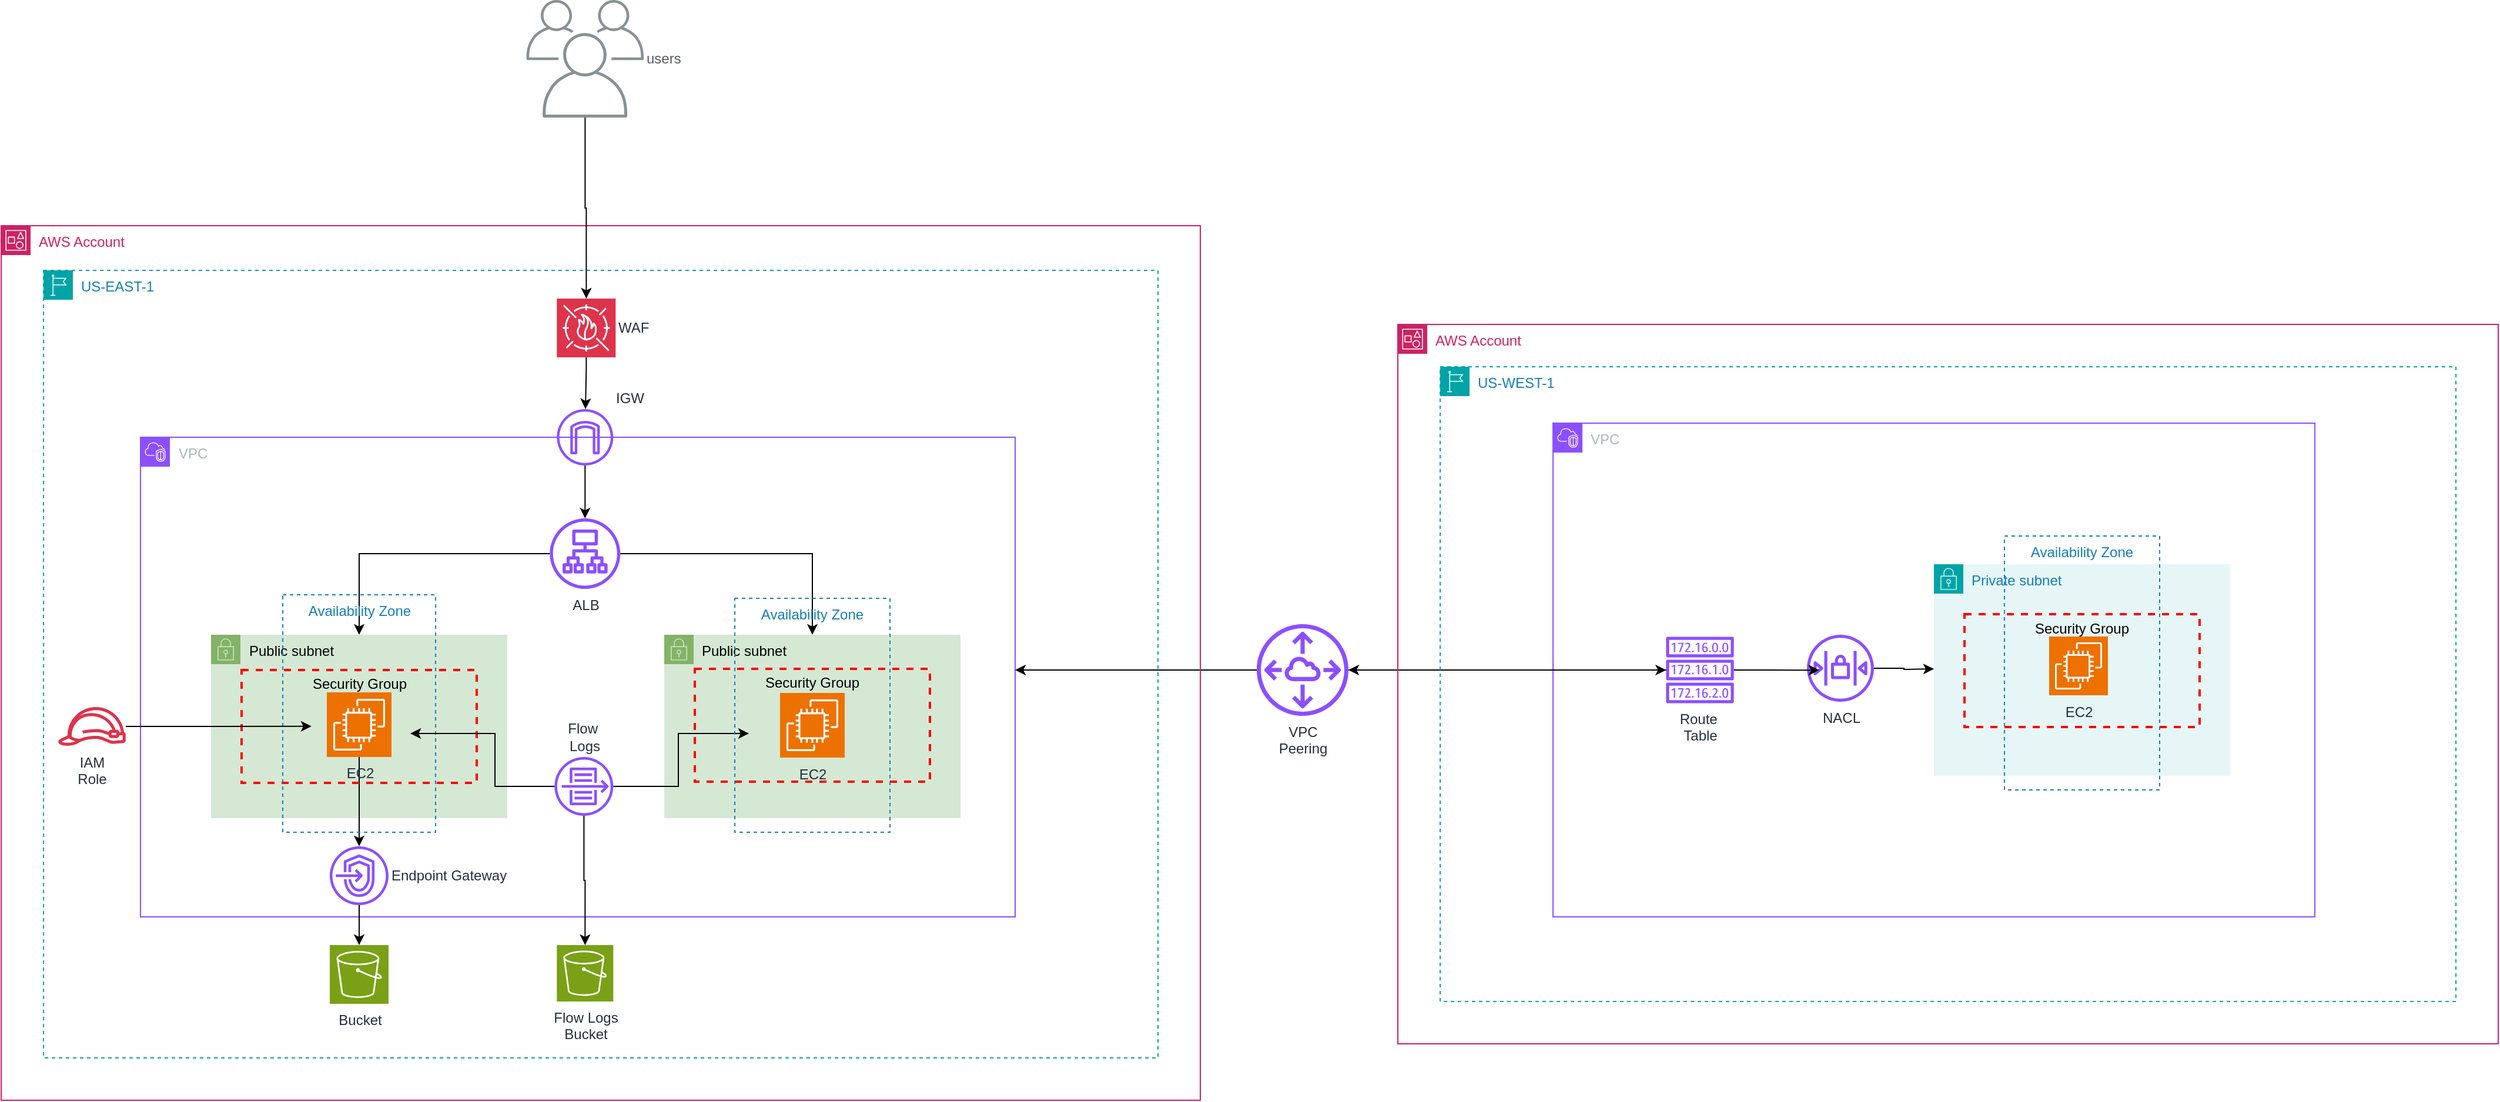<mxfile version="26.2.12">
  <diagram name="Página-1" id="uWG6fX8Znoj32CNGGwL0">
    <mxGraphModel dx="3693" dy="1332" grid="1" gridSize="12" guides="1" tooltips="1" connect="1" arrows="1" fold="1" page="1" pageScale="1" pageWidth="1600" pageHeight="1200" math="0" shadow="0">
      <root>
        <mxCell id="0" />
        <mxCell id="1" parent="0" />
        <mxCell id="kBjpkelRN2reFJ7G-FWp-1" value="VPC" style="points=[[0,0],[0.25,0],[0.5,0],[0.75,0],[1,0],[1,0.25],[1,0.5],[1,0.75],[1,1],[0.75,1],[0.5,1],[0.25,1],[0,1],[0,0.75],[0,0.5],[0,0.25]];outlineConnect=0;gradientColor=none;html=1;whiteSpace=wrap;fontSize=12;fontStyle=0;container=0;pointerEvents=0;collapsible=0;recursiveResize=0;shape=mxgraph.aws4.group;grIcon=mxgraph.aws4.group_vpc2;strokeColor=#8C4FFF;fillColor=none;verticalAlign=top;align=left;spacingLeft=30;fontColor=#AAB7B8;dashed=0;" vertex="1" parent="1">
          <mxGeometry x="-49.5" y="432" width="744" height="408" as="geometry" />
        </mxCell>
        <mxCell id="kBjpkelRN2reFJ7G-FWp-2" value="VPC" style="points=[[0,0],[0.25,0],[0.5,0],[0.75,0],[1,0],[1,0.25],[1,0.5],[1,0.75],[1,1],[0.75,1],[0.5,1],[0.25,1],[0,1],[0,0.75],[0,0.5],[0,0.25]];outlineConnect=0;gradientColor=none;html=1;whiteSpace=wrap;fontSize=12;fontStyle=0;container=1;pointerEvents=0;collapsible=0;recursiveResize=0;shape=mxgraph.aws4.group;grIcon=mxgraph.aws4.group_vpc2;strokeColor=#8C4FFF;fillColor=none;verticalAlign=top;align=left;spacingLeft=30;fontColor=#AAB7B8;dashed=0;" vertex="1" parent="1">
          <mxGeometry x="1152" y="420" width="648" height="420" as="geometry" />
        </mxCell>
        <mxCell id="kBjpkelRN2reFJ7G-FWp-84" value="Route&amp;nbsp;&lt;div&gt;Table&lt;/div&gt;" style="sketch=0;outlineConnect=0;fontColor=#232F3E;gradientColor=none;fillColor=#8C4FFF;strokeColor=none;dashed=0;verticalLabelPosition=bottom;verticalAlign=top;align=center;html=1;fontSize=12;fontStyle=0;aspect=fixed;pointerEvents=1;shape=mxgraph.aws4.route_table;" vertex="1" parent="kBjpkelRN2reFJ7G-FWp-2">
          <mxGeometry x="96" y="181.75" width="57.98" height="56.5" as="geometry" />
        </mxCell>
        <mxCell id="kBjpkelRN2reFJ7G-FWp-87" style="edgeStyle=orthogonalEdgeStyle;rounded=0;orthogonalLoop=1;jettySize=auto;html=1;" edge="1" parent="1" source="kBjpkelRN2reFJ7G-FWp-3" target="kBjpkelRN2reFJ7G-FWp-84">
          <mxGeometry relative="1" as="geometry" />
        </mxCell>
        <mxCell id="kBjpkelRN2reFJ7G-FWp-95" style="edgeStyle=orthogonalEdgeStyle;rounded=0;orthogonalLoop=1;jettySize=auto;html=1;" edge="1" parent="1" source="kBjpkelRN2reFJ7G-FWp-3" target="kBjpkelRN2reFJ7G-FWp-1">
          <mxGeometry relative="1" as="geometry">
            <Array as="points">
              <mxPoint x="744" y="630" />
              <mxPoint x="744" y="630" />
            </Array>
          </mxGeometry>
        </mxCell>
        <mxCell id="kBjpkelRN2reFJ7G-FWp-3" value="VPC&lt;div&gt;Peering&lt;/div&gt;" style="sketch=0;outlineConnect=0;fontColor=#232F3E;gradientColor=none;fillColor=#8C4FFF;strokeColor=none;dashed=0;verticalLabelPosition=bottom;verticalAlign=top;align=center;html=1;fontSize=12;fontStyle=0;aspect=fixed;pointerEvents=1;shape=mxgraph.aws4.peering;" vertex="1" parent="1">
          <mxGeometry x="900" y="591" width="78" height="78" as="geometry" />
        </mxCell>
        <mxCell id="kBjpkelRN2reFJ7G-FWp-11" style="edgeStyle=orthogonalEdgeStyle;rounded=0;orthogonalLoop=1;jettySize=auto;html=1;exitX=0.5;exitY=1;exitDx=0;exitDy=0;" edge="1" parent="1" source="kBjpkelRN2reFJ7G-FWp-1" target="kBjpkelRN2reFJ7G-FWp-1">
          <mxGeometry relative="1" as="geometry" />
        </mxCell>
        <mxCell id="kBjpkelRN2reFJ7G-FWp-89" style="edgeStyle=orthogonalEdgeStyle;rounded=0;orthogonalLoop=1;jettySize=auto;html=1;" edge="1" parent="1" source="kBjpkelRN2reFJ7G-FWp-84" target="kBjpkelRN2reFJ7G-FWp-3">
          <mxGeometry relative="1" as="geometry" />
        </mxCell>
        <mxCell id="kBjpkelRN2reFJ7G-FWp-90" value="US-WEST-1" style="points=[[0,0],[0.25,0],[0.5,0],[0.75,0],[1,0],[1,0.25],[1,0.5],[1,0.75],[1,1],[0.75,1],[0.5,1],[0.25,1],[0,1],[0,0.75],[0,0.5],[0,0.25]];outlineConnect=0;gradientColor=none;html=1;whiteSpace=wrap;fontSize=12;fontStyle=0;container=1;pointerEvents=0;collapsible=0;recursiveResize=0;shape=mxgraph.aws4.group;grIcon=mxgraph.aws4.group_region;strokeColor=#00A4A6;fillColor=none;verticalAlign=top;align=left;spacingLeft=30;fontColor=#147EBA;dashed=1;" vertex="1" parent="1">
          <mxGeometry x="1056" y="372" width="864" height="540" as="geometry" />
        </mxCell>
        <mxCell id="kBjpkelRN2reFJ7G-FWp-91" value="NACL" style="sketch=0;outlineConnect=0;fontColor=#232F3E;gradientColor=none;fillColor=#8C4FFF;strokeColor=none;dashed=0;verticalLabelPosition=bottom;verticalAlign=top;align=center;html=1;fontSize=12;fontStyle=0;aspect=fixed;pointerEvents=1;shape=mxgraph.aws4.network_access_control_list;" vertex="1" parent="kBjpkelRN2reFJ7G-FWp-90">
          <mxGeometry x="312" y="228" width="57" height="57" as="geometry" />
        </mxCell>
        <mxCell id="kBjpkelRN2reFJ7G-FWp-69" value="Private subnet" style="points=[[0,0],[0.25,0],[0.5,0],[0.75,0],[1,0],[1,0.25],[1,0.5],[1,0.75],[1,1],[0.75,1],[0.5,1],[0.25,1],[0,1],[0,0.75],[0,0.5],[0,0.25]];outlineConnect=0;gradientColor=none;html=1;whiteSpace=wrap;fontSize=12;fontStyle=0;container=0;pointerEvents=0;collapsible=0;recursiveResize=0;shape=mxgraph.aws4.group;grIcon=mxgraph.aws4.group_security_group;grStroke=0;strokeColor=#00A4A6;fillColor=#E6F6F7;verticalAlign=top;align=left;spacingLeft=30;fontColor=#147EBA;dashed=0;" vertex="1" parent="kBjpkelRN2reFJ7G-FWp-90">
          <mxGeometry x="420" y="168" width="252" height="180" as="geometry" />
        </mxCell>
        <mxCell id="kBjpkelRN2reFJ7G-FWp-70" value="EC2" style="sketch=0;points=[[0,0,0],[0.25,0,0],[0.5,0,0],[0.75,0,0],[1,0,0],[0,1,0],[0.25,1,0],[0.5,1,0],[0.75,1,0],[1,1,0],[0,0.25,0],[0,0.5,0],[0,0.75,0],[1,0.25,0],[1,0.5,0],[1,0.75,0]];outlineConnect=0;fontColor=#232F3E;fillColor=#ED7100;strokeColor=#ffffff;dashed=0;verticalLabelPosition=bottom;verticalAlign=top;align=center;html=1;fontSize=12;fontStyle=0;aspect=fixed;shape=mxgraph.aws4.resourceIcon;resIcon=mxgraph.aws4.ec2;" vertex="1" parent="kBjpkelRN2reFJ7G-FWp-90">
          <mxGeometry x="518" y="229.5" width="50" height="50" as="geometry" />
        </mxCell>
        <mxCell id="kBjpkelRN2reFJ7G-FWp-82" value="Security Group" style="fontStyle=0;verticalAlign=top;align=center;spacingTop=-2;fillColor=none;rounded=0;whiteSpace=wrap;html=1;strokeColor=#FF0000;strokeWidth=2;dashed=1;container=1;collapsible=0;expand=0;recursiveResize=0;" vertex="1" parent="kBjpkelRN2reFJ7G-FWp-90">
          <mxGeometry x="446" y="210.5" width="200" height="96" as="geometry" />
        </mxCell>
        <mxCell id="kBjpkelRN2reFJ7G-FWp-83" value="Availability Zone" style="fillColor=none;strokeColor=#147EBA;dashed=1;verticalAlign=top;fontStyle=0;fontColor=#147EBA;whiteSpace=wrap;html=1;" vertex="1" parent="kBjpkelRN2reFJ7G-FWp-90">
          <mxGeometry x="480" y="144" width="132" height="216" as="geometry" />
        </mxCell>
        <mxCell id="kBjpkelRN2reFJ7G-FWp-92" value="" style="edgeStyle=orthogonalEdgeStyle;rounded=0;orthogonalLoop=1;jettySize=auto;html=1;entryX=0.182;entryY=0.528;entryDx=0;entryDy=0;entryPerimeter=0;" edge="1" parent="1" source="kBjpkelRN2reFJ7G-FWp-84" target="kBjpkelRN2reFJ7G-FWp-91">
          <mxGeometry relative="1" as="geometry">
            <mxPoint x="2458" y="1050" as="sourcePoint" />
            <mxPoint x="2688" y="1050" as="targetPoint" />
          </mxGeometry>
        </mxCell>
        <mxCell id="kBjpkelRN2reFJ7G-FWp-93" value="" style="edgeStyle=orthogonalEdgeStyle;rounded=0;orthogonalLoop=1;jettySize=auto;html=1;" edge="1" parent="1" source="kBjpkelRN2reFJ7G-FWp-91">
          <mxGeometry relative="1" as="geometry">
            <mxPoint x="1476" y="629" as="targetPoint" />
          </mxGeometry>
        </mxCell>
        <mxCell id="kBjpkelRN2reFJ7G-FWp-33" value="ALB" style="sketch=0;outlineConnect=0;fontColor=#232F3E;gradientColor=none;fillColor=#8C4FFF;strokeColor=none;dashed=0;verticalLabelPosition=bottom;verticalAlign=top;align=center;html=1;fontSize=12;fontStyle=0;aspect=fixed;pointerEvents=1;shape=mxgraph.aws4.application_load_balancer;container=0;" vertex="1" parent="1">
          <mxGeometry x="298.66" y="501" width="60" height="60" as="geometry" />
        </mxCell>
        <mxCell id="kBjpkelRN2reFJ7G-FWp-10" value="Public subnet" style="points=[[0,0],[0.25,0],[0.5,0],[0.75,0],[1,0],[1,0.25],[1,0.5],[1,0.75],[1,1],[0.75,1],[0.5,1],[0.25,1],[0,1],[0,0.75],[0,0.5],[0,0.25]];outlineConnect=0;html=1;whiteSpace=wrap;fontSize=12;fontStyle=0;container=0;pointerEvents=0;collapsible=0;recursiveResize=0;shape=mxgraph.aws4.group;grIcon=mxgraph.aws4.group_security_group;grStroke=0;strokeColor=#82b366;fillColor=#d5e8d4;verticalAlign=top;align=left;spacingLeft=30;dashed=0;" vertex="1" parent="1">
          <mxGeometry x="10.5" y="600" width="252" height="156" as="geometry" />
        </mxCell>
        <mxCell id="kBjpkelRN2reFJ7G-FWp-36" style="edgeStyle=orthogonalEdgeStyle;rounded=0;orthogonalLoop=1;jettySize=auto;html=1;entryX=0.5;entryY=0;entryDx=0;entryDy=0;" edge="1" parent="1" source="kBjpkelRN2reFJ7G-FWp-33" target="kBjpkelRN2reFJ7G-FWp-10">
          <mxGeometry relative="1" as="geometry" />
        </mxCell>
        <mxCell id="kBjpkelRN2reFJ7G-FWp-9" value="Public subnet" style="points=[[0,0],[0.25,0],[0.5,0],[0.75,0],[1,0],[1,0.25],[1,0.5],[1,0.75],[1,1],[0.75,1],[0.5,1],[0.25,1],[0,1],[0,0.75],[0,0.5],[0,0.25]];outlineConnect=0;html=1;whiteSpace=wrap;fontSize=12;fontStyle=0;container=0;pointerEvents=0;collapsible=0;recursiveResize=0;shape=mxgraph.aws4.group;grIcon=mxgraph.aws4.group_security_group;grStroke=0;strokeColor=#82b366;fillColor=#d5e8d4;verticalAlign=top;align=left;spacingLeft=30;dashed=0;" vertex="1" parent="1">
          <mxGeometry x="396" y="600" width="252" height="156" as="geometry" />
        </mxCell>
        <mxCell id="kBjpkelRN2reFJ7G-FWp-35" style="edgeStyle=orthogonalEdgeStyle;rounded=0;orthogonalLoop=1;jettySize=auto;html=1;" edge="1" parent="1" source="kBjpkelRN2reFJ7G-FWp-33" target="kBjpkelRN2reFJ7G-FWp-9">
          <mxGeometry relative="1" as="geometry" />
        </mxCell>
        <mxCell id="kBjpkelRN2reFJ7G-FWp-30" value="IAM&lt;div&gt;Role&lt;/div&gt;" style="sketch=0;outlineConnect=0;fontColor=#232F3E;gradientColor=none;fillColor=#DD344C;strokeColor=none;dashed=0;verticalLabelPosition=bottom;verticalAlign=top;align=center;html=1;fontSize=12;fontStyle=0;aspect=fixed;pointerEvents=1;shape=mxgraph.aws4.role;container=0;" vertex="1" parent="1">
          <mxGeometry x="-120" y="661.5" width="58.5" height="33" as="geometry" />
        </mxCell>
        <mxCell id="kBjpkelRN2reFJ7G-FWp-45" value="Flow&amp;nbsp;&lt;div&gt;Logs&lt;/div&gt;" style="sketch=0;outlineConnect=0;fontColor=#232F3E;gradientColor=none;fillColor=#8C4FFF;strokeColor=none;dashed=0;verticalLabelPosition=top;verticalAlign=bottom;align=center;html=1;fontSize=12;fontStyle=0;aspect=fixed;pointerEvents=1;shape=mxgraph.aws4.flow_logs;labelPosition=center;container=0;" vertex="1" parent="1">
          <mxGeometry x="302.66" y="704" width="50" height="50" as="geometry" />
        </mxCell>
        <mxCell id="kBjpkelRN2reFJ7G-FWp-52" style="edgeStyle=orthogonalEdgeStyle;rounded=0;orthogonalLoop=1;jettySize=auto;html=1;" edge="1" parent="1" source="kBjpkelRN2reFJ7G-FWp-45">
          <mxGeometry relative="1" as="geometry">
            <mxPoint x="468" y="684" as="targetPoint" />
            <Array as="points">
              <mxPoint x="408" y="729" />
              <mxPoint x="408" y="684" />
            </Array>
          </mxGeometry>
        </mxCell>
        <mxCell id="kBjpkelRN2reFJ7G-FWp-53" value="Flow Logs&lt;div&gt;Bucket&lt;/div&gt;" style="sketch=0;points=[[0,0,0],[0.25,0,0],[0.5,0,0],[0.75,0,0],[1,0,0],[0,1,0],[0.25,1,0],[0.5,1,0],[0.75,1,0],[1,1,0],[0,0.25,0],[0,0.5,0],[0,0.75,0],[1,0.25,0],[1,0.5,0],[1,0.75,0]];outlineConnect=0;fontColor=#232F3E;fillColor=#7AA116;strokeColor=#ffffff;dashed=0;verticalLabelPosition=bottom;verticalAlign=top;align=center;html=1;fontSize=12;fontStyle=0;aspect=fixed;shape=mxgraph.aws4.resourceIcon;resIcon=mxgraph.aws4.s3;container=0;" vertex="1" parent="1">
          <mxGeometry x="304.66" y="864" width="48" height="48" as="geometry" />
        </mxCell>
        <mxCell id="kBjpkelRN2reFJ7G-FWp-58" style="edgeStyle=orthogonalEdgeStyle;rounded=0;orthogonalLoop=1;jettySize=auto;html=1;entryX=0.5;entryY=0;entryDx=0;entryDy=0;entryPerimeter=0;" edge="1" parent="1" source="kBjpkelRN2reFJ7G-FWp-45" target="kBjpkelRN2reFJ7G-FWp-53">
          <mxGeometry relative="1" as="geometry" />
        </mxCell>
        <mxCell id="kBjpkelRN2reFJ7G-FWp-24" value="IGW" style="sketch=0;outlineConnect=0;fontColor=#232F3E;gradientColor=none;fillColor=#8C4FFF;strokeColor=none;dashed=0;verticalLabelPosition=top;verticalAlign=bottom;align=left;html=1;fontSize=12;fontStyle=0;aspect=fixed;pointerEvents=1;shape=mxgraph.aws4.internet_gateway;labelPosition=right;container=0;" vertex="1" parent="1">
          <mxGeometry x="304.66" y="408" width="48" height="48" as="geometry" />
        </mxCell>
        <mxCell id="kBjpkelRN2reFJ7G-FWp-40" value="" style="edgeStyle=orthogonalEdgeStyle;rounded=0;orthogonalLoop=1;jettySize=auto;html=1;" edge="1" parent="1" source="kBjpkelRN2reFJ7G-FWp-24" target="kBjpkelRN2reFJ7G-FWp-33">
          <mxGeometry relative="1" as="geometry" />
        </mxCell>
        <mxCell id="kBjpkelRN2reFJ7G-FWp-61" style="edgeStyle=orthogonalEdgeStyle;rounded=0;orthogonalLoop=1;jettySize=auto;html=1;" edge="1" parent="1" source="kBjpkelRN2reFJ7G-FWp-12" target="kBjpkelRN2reFJ7G-FWp-59">
          <mxGeometry relative="1" as="geometry" />
        </mxCell>
        <mxCell id="kBjpkelRN2reFJ7G-FWp-12" value="EC2" style="sketch=0;points=[[0,0,0],[0.25,0,0],[0.5,0,0],[0.75,0,0],[1,0,0],[0,1,0],[0.25,1,0],[0.5,1,0],[0.75,1,0],[1,1,0],[0,0.25,0],[0,0.5,0],[0,0.75,0],[1,0.25,0],[1,0.5,0],[1,0.75,0]];outlineConnect=0;fontColor=#232F3E;fillColor=#ED7100;strokeColor=#ffffff;dashed=0;verticalLabelPosition=bottom;verticalAlign=top;align=center;html=1;fontSize=12;fontStyle=0;aspect=fixed;shape=mxgraph.aws4.resourceIcon;resIcon=mxgraph.aws4.ec2;container=0;" vertex="1" parent="1">
          <mxGeometry x="109" y="649" width="55" height="55" as="geometry" />
        </mxCell>
        <mxCell id="kBjpkelRN2reFJ7G-FWp-59" value="Endpoint Gateway" style="sketch=0;outlineConnect=0;fontColor=#232F3E;gradientColor=none;fillColor=#8C4FFF;strokeColor=none;dashed=0;verticalLabelPosition=middle;verticalAlign=middle;align=left;html=1;fontSize=12;fontStyle=0;aspect=fixed;pointerEvents=1;shape=mxgraph.aws4.endpoints;labelPosition=right;container=0;" vertex="1" parent="1">
          <mxGeometry x="111.5" y="780" width="50" height="50" as="geometry" />
        </mxCell>
        <mxCell id="kBjpkelRN2reFJ7G-FWp-14" value="Security Group" style="fontStyle=0;verticalAlign=top;align=center;spacingTop=-2;fillColor=none;rounded=0;whiteSpace=wrap;html=1;strokeColor=#FF0000;strokeWidth=2;dashed=1;container=0;collapsible=0;expand=0;recursiveResize=0;" vertex="1" parent="1">
          <mxGeometry x="36.5" y="630" width="200" height="96" as="geometry" />
        </mxCell>
        <mxCell id="kBjpkelRN2reFJ7G-FWp-28" value="Availability Zone" style="fillColor=none;strokeColor=#147EBA;dashed=1;verticalAlign=top;fontStyle=0;fontColor=#147EBA;whiteSpace=wrap;html=1;container=0;" vertex="1" parent="1">
          <mxGeometry x="71.5" y="566" width="130" height="202" as="geometry" />
        </mxCell>
        <mxCell id="kBjpkelRN2reFJ7G-FWp-62" value="Bucket" style="sketch=0;points=[[0,0,0],[0.25,0,0],[0.5,0,0],[0.75,0,0],[1,0,0],[0,1,0],[0.25,1,0],[0.5,1,0],[0.75,1,0],[1,1,0],[0,0.25,0],[0,0.5,0],[0,0.75,0],[1,0.25,0],[1,0.5,0],[1,0.75,0]];outlineConnect=0;fontColor=#232F3E;fillColor=#7AA116;strokeColor=#ffffff;dashed=0;verticalLabelPosition=bottom;verticalAlign=top;align=center;html=1;fontSize=12;fontStyle=0;aspect=fixed;shape=mxgraph.aws4.resourceIcon;resIcon=mxgraph.aws4.s3;container=0;" vertex="1" parent="1">
          <mxGeometry x="111.5" y="864" width="50" height="50" as="geometry" />
        </mxCell>
        <mxCell id="kBjpkelRN2reFJ7G-FWp-63" style="edgeStyle=orthogonalEdgeStyle;rounded=0;orthogonalLoop=1;jettySize=auto;html=1;entryX=0.835;entryY=0.584;entryDx=0;entryDy=0;entryPerimeter=0;" edge="1" parent="1" source="kBjpkelRN2reFJ7G-FWp-45" target="kBjpkelRN2reFJ7G-FWp-28">
          <mxGeometry relative="1" as="geometry">
            <mxPoint x="204" y="684" as="targetPoint" />
            <Array as="points">
              <mxPoint x="252" y="729" />
              <mxPoint x="252" y="684" />
            </Array>
          </mxGeometry>
        </mxCell>
        <mxCell id="kBjpkelRN2reFJ7G-FWp-64" style="edgeStyle=orthogonalEdgeStyle;rounded=0;orthogonalLoop=1;jettySize=auto;html=1;entryX=0.5;entryY=0;entryDx=0;entryDy=0;entryPerimeter=0;" edge="1" parent="1" source="kBjpkelRN2reFJ7G-FWp-59" target="kBjpkelRN2reFJ7G-FWp-62">
          <mxGeometry relative="1" as="geometry" />
        </mxCell>
        <mxCell id="kBjpkelRN2reFJ7G-FWp-68" style="edgeStyle=orthogonalEdgeStyle;rounded=0;orthogonalLoop=1;jettySize=auto;html=1;entryX=0.188;entryY=0.554;entryDx=0;entryDy=0;entryPerimeter=0;" edge="1" parent="1" source="kBjpkelRN2reFJ7G-FWp-30" target="kBjpkelRN2reFJ7G-FWp-28">
          <mxGeometry relative="1" as="geometry" />
        </mxCell>
        <mxCell id="kBjpkelRN2reFJ7G-FWp-13" value="EC2" style="sketch=0;points=[[0,0,0],[0.25,0,0],[0.5,0,0],[0.75,0,0],[1,0,0],[0,1,0],[0.25,1,0],[0.5,1,0],[0.75,1,0],[1,1,0],[0,0.25,0],[0,0.5,0],[0,0.75,0],[1,0.25,0],[1,0.5,0],[1,0.75,0]];outlineConnect=0;fontColor=#232F3E;fillColor=#ED7100;strokeColor=#ffffff;dashed=0;verticalLabelPosition=bottom;verticalAlign=top;align=center;html=1;fontSize=12;fontStyle=0;aspect=fixed;shape=mxgraph.aws4.resourceIcon;resIcon=mxgraph.aws4.ec2;container=0;" vertex="1" parent="1">
          <mxGeometry x="494.5" y="649.5" width="55" height="55" as="geometry" />
        </mxCell>
        <mxCell id="kBjpkelRN2reFJ7G-FWp-15" value="Security Group" style="fontStyle=0;verticalAlign=top;align=center;spacingTop=-2;fillColor=none;rounded=0;whiteSpace=wrap;html=1;strokeColor=#FF0000;strokeWidth=2;dashed=1;container=0;collapsible=0;expand=0;recursiveResize=0;" vertex="1" parent="1">
          <mxGeometry x="422" y="629" width="200" height="96" as="geometry" />
        </mxCell>
        <mxCell id="kBjpkelRN2reFJ7G-FWp-32" value="Availability Zone" style="fillColor=none;strokeColor=#147EBA;dashed=1;verticalAlign=top;fontStyle=0;fontColor=#147EBA;whiteSpace=wrap;html=1;container=0;" vertex="1" parent="1">
          <mxGeometry x="456" y="569" width="132" height="199" as="geometry" />
        </mxCell>
        <mxCell id="kBjpkelRN2reFJ7G-FWp-43" style="edgeStyle=orthogonalEdgeStyle;rounded=0;orthogonalLoop=1;jettySize=auto;html=1;exitX=0.5;exitY=1;exitDx=0;exitDy=0;" edge="1" parent="1" source="kBjpkelRN2reFJ7G-FWp-32" target="kBjpkelRN2reFJ7G-FWp-32">
          <mxGeometry relative="1" as="geometry" />
        </mxCell>
        <mxCell id="kBjpkelRN2reFJ7G-FWp-100" value="US-EAST-1" style="points=[[0,0],[0.25,0],[0.5,0],[0.75,0],[1,0],[1,0.25],[1,0.5],[1,0.75],[1,1],[0.75,1],[0.5,1],[0.25,1],[0,1],[0,0.75],[0,0.5],[0,0.25]];outlineConnect=0;gradientColor=none;html=1;whiteSpace=wrap;fontSize=12;fontStyle=0;container=1;pointerEvents=0;collapsible=0;recursiveResize=0;shape=mxgraph.aws4.group;grIcon=mxgraph.aws4.group_region;strokeColor=#00A4A6;fillColor=none;verticalAlign=top;align=left;spacingLeft=30;fontColor=#147EBA;dashed=1;" vertex="1" parent="1">
          <mxGeometry x="-132" y="290" width="948" height="670" as="geometry" />
        </mxCell>
        <mxCell id="kBjpkelRN2reFJ7G-FWp-38" value="WAF" style="sketch=0;points=[[0,0,0],[0.25,0,0],[0.5,0,0],[0.75,0,0],[1,0,0],[0,1,0],[0.25,1,0],[0.5,1,0],[0.75,1,0],[1,1,0],[0,0.25,0],[0,0.5,0],[0,0.75,0],[1,0.25,0],[1,0.5,0],[1,0.75,0]];outlineConnect=0;fontColor=#232F3E;fillColor=#DD344C;strokeColor=#ffffff;dashed=0;verticalLabelPosition=middle;verticalAlign=middle;align=left;html=1;fontSize=12;fontStyle=0;aspect=fixed;shape=mxgraph.aws4.resourceIcon;resIcon=mxgraph.aws4.waf;labelPosition=right;container=0;" vertex="1" parent="kBjpkelRN2reFJ7G-FWp-100">
          <mxGeometry x="436.66" y="24" width="50" height="50" as="geometry" />
        </mxCell>
        <mxCell id="kBjpkelRN2reFJ7G-FWp-106" style="edgeStyle=orthogonalEdgeStyle;rounded=0;orthogonalLoop=1;jettySize=auto;html=1;" edge="1" parent="1" source="kBjpkelRN2reFJ7G-FWp-38" target="kBjpkelRN2reFJ7G-FWp-24">
          <mxGeometry relative="1" as="geometry">
            <Array as="points">
              <mxPoint x="329" y="372" />
              <mxPoint x="329" y="372" />
            </Array>
          </mxGeometry>
        </mxCell>
        <mxCell id="kBjpkelRN2reFJ7G-FWp-107" value="AWS Account" style="points=[[0,0],[0.25,0],[0.5,0],[0.75,0],[1,0],[1,0.25],[1,0.5],[1,0.75],[1,1],[0.75,1],[0.5,1],[0.25,1],[0,1],[0,0.75],[0,0.5],[0,0.25]];outlineConnect=0;gradientColor=none;html=1;whiteSpace=wrap;fontSize=12;fontStyle=0;container=1;pointerEvents=0;collapsible=0;recursiveResize=0;shape=mxgraph.aws4.group;grIcon=mxgraph.aws4.group_account;strokeColor=#CD2264;fillColor=none;verticalAlign=top;align=left;spacingLeft=30;fontColor=#CD2264;dashed=0;" vertex="1" parent="1">
          <mxGeometry x="-168" y="252" width="1020" height="744" as="geometry" />
        </mxCell>
        <mxCell id="kBjpkelRN2reFJ7G-FWp-108" value="AWS Account" style="points=[[0,0],[0.25,0],[0.5,0],[0.75,0],[1,0],[1,0.25],[1,0.5],[1,0.75],[1,1],[0.75,1],[0.5,1],[0.25,1],[0,1],[0,0.75],[0,0.5],[0,0.25]];outlineConnect=0;gradientColor=none;html=1;whiteSpace=wrap;fontSize=12;fontStyle=0;container=1;pointerEvents=0;collapsible=0;recursiveResize=0;shape=mxgraph.aws4.group;grIcon=mxgraph.aws4.group_account;strokeColor=#CD2264;fillColor=none;verticalAlign=top;align=left;spacingLeft=30;fontColor=#CD2264;dashed=0;" vertex="1" parent="1">
          <mxGeometry x="1020" y="336" width="936" height="612" as="geometry" />
        </mxCell>
        <mxCell id="kBjpkelRN2reFJ7G-FWp-110" style="edgeStyle=orthogonalEdgeStyle;rounded=0;orthogonalLoop=1;jettySize=auto;html=1;" edge="1" parent="1" source="kBjpkelRN2reFJ7G-FWp-109" target="kBjpkelRN2reFJ7G-FWp-38">
          <mxGeometry relative="1" as="geometry" />
        </mxCell>
        <mxCell id="kBjpkelRN2reFJ7G-FWp-109" value="users" style="sketch=0;outlineConnect=0;gradientColor=none;fontColor=#545B64;strokeColor=none;fillColor=#879196;dashed=0;verticalLabelPosition=middle;verticalAlign=middle;align=left;html=1;fontSize=12;fontStyle=0;aspect=fixed;shape=mxgraph.aws4.illustration_users;pointerEvents=1;labelPosition=right;" vertex="1" parent="1">
          <mxGeometry x="278.66" y="60" width="100" height="100" as="geometry" />
        </mxCell>
      </root>
    </mxGraphModel>
  </diagram>
</mxfile>

